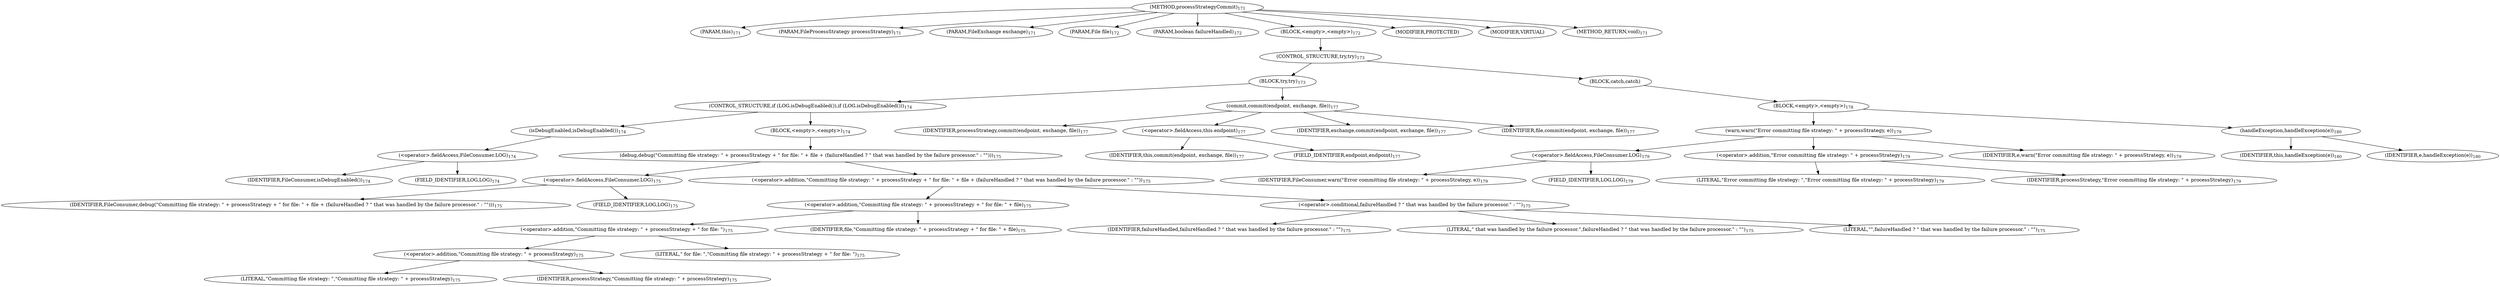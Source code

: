 digraph "processStrategyCommit" {  
"390" [label = <(METHOD,processStrategyCommit)<SUB>171</SUB>> ]
"20" [label = <(PARAM,this)<SUB>171</SUB>> ]
"391" [label = <(PARAM,FileProcessStrategy processStrategy)<SUB>171</SUB>> ]
"392" [label = <(PARAM,FileExchange exchange)<SUB>171</SUB>> ]
"393" [label = <(PARAM,File file)<SUB>172</SUB>> ]
"394" [label = <(PARAM,boolean failureHandled)<SUB>172</SUB>> ]
"395" [label = <(BLOCK,&lt;empty&gt;,&lt;empty&gt;)<SUB>172</SUB>> ]
"396" [label = <(CONTROL_STRUCTURE,try,try)<SUB>173</SUB>> ]
"397" [label = <(BLOCK,try,try)<SUB>173</SUB>> ]
"398" [label = <(CONTROL_STRUCTURE,if (LOG.isDebugEnabled()),if (LOG.isDebugEnabled()))<SUB>174</SUB>> ]
"399" [label = <(isDebugEnabled,isDebugEnabled())<SUB>174</SUB>> ]
"400" [label = <(&lt;operator&gt;.fieldAccess,FileConsumer.LOG)<SUB>174</SUB>> ]
"401" [label = <(IDENTIFIER,FileConsumer,isDebugEnabled())<SUB>174</SUB>> ]
"402" [label = <(FIELD_IDENTIFIER,LOG,LOG)<SUB>174</SUB>> ]
"403" [label = <(BLOCK,&lt;empty&gt;,&lt;empty&gt;)<SUB>174</SUB>> ]
"404" [label = <(debug,debug(&quot;Committing file strategy: &quot; + processStrategy + &quot; for file: &quot; + file + (failureHandled ? &quot; that was handled by the failure processor.&quot; : &quot;&quot;)))<SUB>175</SUB>> ]
"405" [label = <(&lt;operator&gt;.fieldAccess,FileConsumer.LOG)<SUB>175</SUB>> ]
"406" [label = <(IDENTIFIER,FileConsumer,debug(&quot;Committing file strategy: &quot; + processStrategy + &quot; for file: &quot; + file + (failureHandled ? &quot; that was handled by the failure processor.&quot; : &quot;&quot;)))<SUB>175</SUB>> ]
"407" [label = <(FIELD_IDENTIFIER,LOG,LOG)<SUB>175</SUB>> ]
"408" [label = <(&lt;operator&gt;.addition,&quot;Committing file strategy: &quot; + processStrategy + &quot; for file: &quot; + file + (failureHandled ? &quot; that was handled by the failure processor.&quot; : &quot;&quot;))<SUB>175</SUB>> ]
"409" [label = <(&lt;operator&gt;.addition,&quot;Committing file strategy: &quot; + processStrategy + &quot; for file: &quot; + file)<SUB>175</SUB>> ]
"410" [label = <(&lt;operator&gt;.addition,&quot;Committing file strategy: &quot; + processStrategy + &quot; for file: &quot;)<SUB>175</SUB>> ]
"411" [label = <(&lt;operator&gt;.addition,&quot;Committing file strategy: &quot; + processStrategy)<SUB>175</SUB>> ]
"412" [label = <(LITERAL,&quot;Committing file strategy: &quot;,&quot;Committing file strategy: &quot; + processStrategy)<SUB>175</SUB>> ]
"413" [label = <(IDENTIFIER,processStrategy,&quot;Committing file strategy: &quot; + processStrategy)<SUB>175</SUB>> ]
"414" [label = <(LITERAL,&quot; for file: &quot;,&quot;Committing file strategy: &quot; + processStrategy + &quot; for file: &quot;)<SUB>175</SUB>> ]
"415" [label = <(IDENTIFIER,file,&quot;Committing file strategy: &quot; + processStrategy + &quot; for file: &quot; + file)<SUB>175</SUB>> ]
"416" [label = <(&lt;operator&gt;.conditional,failureHandled ? &quot; that was handled by the failure processor.&quot; : &quot;&quot;)<SUB>175</SUB>> ]
"417" [label = <(IDENTIFIER,failureHandled,failureHandled ? &quot; that was handled by the failure processor.&quot; : &quot;&quot;)<SUB>175</SUB>> ]
"418" [label = <(LITERAL,&quot; that was handled by the failure processor.&quot;,failureHandled ? &quot; that was handled by the failure processor.&quot; : &quot;&quot;)<SUB>175</SUB>> ]
"419" [label = <(LITERAL,&quot;&quot;,failureHandled ? &quot; that was handled by the failure processor.&quot; : &quot;&quot;)<SUB>175</SUB>> ]
"420" [label = <(commit,commit(endpoint, exchange, file))<SUB>177</SUB>> ]
"421" [label = <(IDENTIFIER,processStrategy,commit(endpoint, exchange, file))<SUB>177</SUB>> ]
"422" [label = <(&lt;operator&gt;.fieldAccess,this.endpoint)<SUB>177</SUB>> ]
"423" [label = <(IDENTIFIER,this,commit(endpoint, exchange, file))<SUB>177</SUB>> ]
"424" [label = <(FIELD_IDENTIFIER,endpoint,endpoint)<SUB>177</SUB>> ]
"425" [label = <(IDENTIFIER,exchange,commit(endpoint, exchange, file))<SUB>177</SUB>> ]
"426" [label = <(IDENTIFIER,file,commit(endpoint, exchange, file))<SUB>177</SUB>> ]
"427" [label = <(BLOCK,catch,catch)> ]
"428" [label = <(BLOCK,&lt;empty&gt;,&lt;empty&gt;)<SUB>178</SUB>> ]
"429" [label = <(warn,warn(&quot;Error committing file strategy: &quot; + processStrategy, e))<SUB>179</SUB>> ]
"430" [label = <(&lt;operator&gt;.fieldAccess,FileConsumer.LOG)<SUB>179</SUB>> ]
"431" [label = <(IDENTIFIER,FileConsumer,warn(&quot;Error committing file strategy: &quot; + processStrategy, e))<SUB>179</SUB>> ]
"432" [label = <(FIELD_IDENTIFIER,LOG,LOG)<SUB>179</SUB>> ]
"433" [label = <(&lt;operator&gt;.addition,&quot;Error committing file strategy: &quot; + processStrategy)<SUB>179</SUB>> ]
"434" [label = <(LITERAL,&quot;Error committing file strategy: &quot;,&quot;Error committing file strategy: &quot; + processStrategy)<SUB>179</SUB>> ]
"435" [label = <(IDENTIFIER,processStrategy,&quot;Error committing file strategy: &quot; + processStrategy)<SUB>179</SUB>> ]
"436" [label = <(IDENTIFIER,e,warn(&quot;Error committing file strategy: &quot; + processStrategy, e))<SUB>179</SUB>> ]
"437" [label = <(handleException,handleException(e))<SUB>180</SUB>> ]
"19" [label = <(IDENTIFIER,this,handleException(e))<SUB>180</SUB>> ]
"438" [label = <(IDENTIFIER,e,handleException(e))<SUB>180</SUB>> ]
"439" [label = <(MODIFIER,PROTECTED)> ]
"440" [label = <(MODIFIER,VIRTUAL)> ]
"441" [label = <(METHOD_RETURN,void)<SUB>171</SUB>> ]
  "390" -> "20" 
  "390" -> "391" 
  "390" -> "392" 
  "390" -> "393" 
  "390" -> "394" 
  "390" -> "395" 
  "390" -> "439" 
  "390" -> "440" 
  "390" -> "441" 
  "395" -> "396" 
  "396" -> "397" 
  "396" -> "427" 
  "397" -> "398" 
  "397" -> "420" 
  "398" -> "399" 
  "398" -> "403" 
  "399" -> "400" 
  "400" -> "401" 
  "400" -> "402" 
  "403" -> "404" 
  "404" -> "405" 
  "404" -> "408" 
  "405" -> "406" 
  "405" -> "407" 
  "408" -> "409" 
  "408" -> "416" 
  "409" -> "410" 
  "409" -> "415" 
  "410" -> "411" 
  "410" -> "414" 
  "411" -> "412" 
  "411" -> "413" 
  "416" -> "417" 
  "416" -> "418" 
  "416" -> "419" 
  "420" -> "421" 
  "420" -> "422" 
  "420" -> "425" 
  "420" -> "426" 
  "422" -> "423" 
  "422" -> "424" 
  "427" -> "428" 
  "428" -> "429" 
  "428" -> "437" 
  "429" -> "430" 
  "429" -> "433" 
  "429" -> "436" 
  "430" -> "431" 
  "430" -> "432" 
  "433" -> "434" 
  "433" -> "435" 
  "437" -> "19" 
  "437" -> "438" 
}
